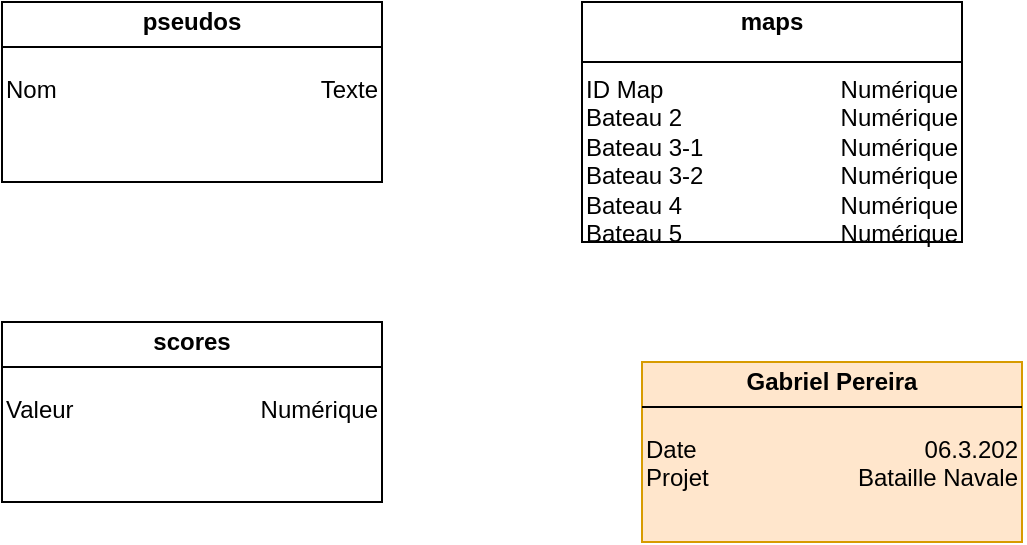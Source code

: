 <mxfile version="12.6.5" type="device"><diagram id="f1OYPHNHomZG20UvjMxM" name="Page-1"><mxGraphModel dx="1086" dy="806" grid="1" gridSize="10" guides="1" tooltips="1" connect="1" arrows="1" fold="1" page="1" pageScale="1" pageWidth="827" pageHeight="1169" math="0" shadow="0"><root><mxCell id="0"/><mxCell id="1" parent="0"/><mxCell id="Yf4QmBJ_JXynt43fwyuV-7" value="" style="group" vertex="1" connectable="0" parent="1"><mxGeometry x="90" y="80" width="190" height="90" as="geometry"/></mxCell><mxCell id="Yf4QmBJ_JXynt43fwyuV-1" value="" style="rounded=0;whiteSpace=wrap;html=1;" vertex="1" parent="Yf4QmBJ_JXynt43fwyuV-7"><mxGeometry width="190" height="90" as="geometry"/></mxCell><mxCell id="Yf4QmBJ_JXynt43fwyuV-2" value="" style="endArrow=none;html=1;entryX=1;entryY=0.25;entryDx=0;entryDy=0;exitX=0;exitY=0.25;exitDx=0;exitDy=0;" edge="1" parent="Yf4QmBJ_JXynt43fwyuV-7" source="Yf4QmBJ_JXynt43fwyuV-1" target="Yf4QmBJ_JXynt43fwyuV-1"><mxGeometry width="50" height="50" relative="1" as="geometry"><mxPoint y="160" as="sourcePoint"/><mxPoint x="50" y="110" as="targetPoint"/></mxGeometry></mxCell><mxCell id="Yf4QmBJ_JXynt43fwyuV-3" value="pseudos" style="text;html=1;strokeColor=none;fillColor=none;align=center;verticalAlign=middle;whiteSpace=wrap;rounded=0;fontStyle=1" vertex="1" parent="Yf4QmBJ_JXynt43fwyuV-7"><mxGeometry x="75" width="40" height="20" as="geometry"/></mxCell><mxCell id="Yf4QmBJ_JXynt43fwyuV-4" value="Nom" style="text;html=1;strokeColor=none;fillColor=none;align=left;verticalAlign=top;whiteSpace=wrap;rounded=0;" vertex="1" parent="Yf4QmBJ_JXynt43fwyuV-7"><mxGeometry y="30" width="90" height="50" as="geometry"/></mxCell><mxCell id="Yf4QmBJ_JXynt43fwyuV-5" value="Texte" style="text;html=1;strokeColor=none;fillColor=none;align=right;verticalAlign=top;whiteSpace=wrap;rounded=0;" vertex="1" parent="Yf4QmBJ_JXynt43fwyuV-7"><mxGeometry x="100" y="30" width="90" height="50" as="geometry"/></mxCell><mxCell id="Yf4QmBJ_JXynt43fwyuV-8" value="" style="group" vertex="1" connectable="0" parent="1"><mxGeometry x="90" y="240" width="190" height="90" as="geometry"/></mxCell><mxCell id="Yf4QmBJ_JXynt43fwyuV-9" value="" style="rounded=0;whiteSpace=wrap;html=1;" vertex="1" parent="Yf4QmBJ_JXynt43fwyuV-8"><mxGeometry width="190" height="90" as="geometry"/></mxCell><mxCell id="Yf4QmBJ_JXynt43fwyuV-10" value="" style="endArrow=none;html=1;entryX=1;entryY=0.25;entryDx=0;entryDy=0;exitX=0;exitY=0.25;exitDx=0;exitDy=0;" edge="1" parent="Yf4QmBJ_JXynt43fwyuV-8" source="Yf4QmBJ_JXynt43fwyuV-9" target="Yf4QmBJ_JXynt43fwyuV-9"><mxGeometry width="50" height="50" relative="1" as="geometry"><mxPoint y="160" as="sourcePoint"/><mxPoint x="50" y="110" as="targetPoint"/></mxGeometry></mxCell><mxCell id="Yf4QmBJ_JXynt43fwyuV-11" value="scores" style="text;html=1;strokeColor=none;fillColor=none;align=center;verticalAlign=middle;whiteSpace=wrap;rounded=0;fontStyle=1" vertex="1" parent="Yf4QmBJ_JXynt43fwyuV-8"><mxGeometry x="75" width="40" height="20" as="geometry"/></mxCell><mxCell id="Yf4QmBJ_JXynt43fwyuV-12" value="Valeur" style="text;html=1;strokeColor=none;fillColor=none;align=left;verticalAlign=top;whiteSpace=wrap;rounded=0;" vertex="1" parent="Yf4QmBJ_JXynt43fwyuV-8"><mxGeometry y="30" width="90" height="50" as="geometry"/></mxCell><mxCell id="Yf4QmBJ_JXynt43fwyuV-13" value="Numérique" style="text;html=1;strokeColor=none;fillColor=none;align=right;verticalAlign=top;whiteSpace=wrap;rounded=0;" vertex="1" parent="Yf4QmBJ_JXynt43fwyuV-8"><mxGeometry x="100" y="30" width="90" height="50" as="geometry"/></mxCell><mxCell id="Yf4QmBJ_JXynt43fwyuV-14" value="" style="group" vertex="1" connectable="0" parent="1"><mxGeometry x="380" y="80" width="190" height="120" as="geometry"/></mxCell><mxCell id="Yf4QmBJ_JXynt43fwyuV-15" value="" style="rounded=0;whiteSpace=wrap;html=1;" vertex="1" parent="Yf4QmBJ_JXynt43fwyuV-14"><mxGeometry width="190" height="120" as="geometry"/></mxCell><mxCell id="Yf4QmBJ_JXynt43fwyuV-16" value="" style="endArrow=none;html=1;entryX=1;entryY=0.25;entryDx=0;entryDy=0;exitX=0;exitY=0.25;exitDx=0;exitDy=0;" edge="1" parent="Yf4QmBJ_JXynt43fwyuV-14" source="Yf4QmBJ_JXynt43fwyuV-15" target="Yf4QmBJ_JXynt43fwyuV-15"><mxGeometry width="50" height="50" relative="1" as="geometry"><mxPoint y="160" as="sourcePoint"/><mxPoint x="50" y="110" as="targetPoint"/></mxGeometry></mxCell><mxCell id="Yf4QmBJ_JXynt43fwyuV-17" value="maps" style="text;html=1;strokeColor=none;fillColor=none;align=center;verticalAlign=middle;whiteSpace=wrap;rounded=0;fontStyle=1" vertex="1" parent="Yf4QmBJ_JXynt43fwyuV-14"><mxGeometry x="75" width="40" height="20" as="geometry"/></mxCell><mxCell id="Yf4QmBJ_JXynt43fwyuV-18" value="ID Map&lt;br&gt;Bateau 2&lt;br&gt;Bateau 3-1&lt;br&gt;Bateau 3-2&lt;br&gt;Bateau 4&lt;br&gt;Bateau 5" style="text;html=1;strokeColor=none;fillColor=none;align=left;verticalAlign=top;whiteSpace=wrap;rounded=0;" vertex="1" parent="Yf4QmBJ_JXynt43fwyuV-14"><mxGeometry y="30" width="90" height="90" as="geometry"/></mxCell><mxCell id="Yf4QmBJ_JXynt43fwyuV-19" value="Numérique&lt;br&gt;Numérique&lt;br&gt;Numérique&lt;br&gt;Numérique&lt;br&gt;Numérique&lt;br&gt;Numérique" style="text;html=1;strokeColor=none;fillColor=none;align=right;verticalAlign=top;whiteSpace=wrap;rounded=0;" vertex="1" parent="Yf4QmBJ_JXynt43fwyuV-14"><mxGeometry x="100" y="30" width="90" height="90" as="geometry"/></mxCell><mxCell id="Yf4QmBJ_JXynt43fwyuV-22" value="" style="group" vertex="1" connectable="0" parent="1"><mxGeometry x="410" y="260" width="190" height="90" as="geometry"/></mxCell><mxCell id="Yf4QmBJ_JXynt43fwyuV-23" value="" style="rounded=0;whiteSpace=wrap;html=1;fillColor=#ffe6cc;strokeColor=#d79b00;" vertex="1" parent="Yf4QmBJ_JXynt43fwyuV-22"><mxGeometry width="190" height="90" as="geometry"/></mxCell><mxCell id="Yf4QmBJ_JXynt43fwyuV-24" value="" style="endArrow=none;html=1;entryX=1;entryY=0.25;entryDx=0;entryDy=0;exitX=0;exitY=0.25;exitDx=0;exitDy=0;" edge="1" parent="Yf4QmBJ_JXynt43fwyuV-22" source="Yf4QmBJ_JXynt43fwyuV-23" target="Yf4QmBJ_JXynt43fwyuV-23"><mxGeometry width="50" height="50" relative="1" as="geometry"><mxPoint y="160" as="sourcePoint"/><mxPoint x="50" y="110" as="targetPoint"/></mxGeometry></mxCell><mxCell id="Yf4QmBJ_JXynt43fwyuV-25" value="Gabriel Pereira" style="text;html=1;strokeColor=none;fillColor=none;align=center;verticalAlign=middle;whiteSpace=wrap;rounded=0;fontStyle=1" vertex="1" parent="Yf4QmBJ_JXynt43fwyuV-22"><mxGeometry x="20" width="150" height="20" as="geometry"/></mxCell><mxCell id="Yf4QmBJ_JXynt43fwyuV-26" value="Date&lt;br&gt;Projet" style="text;html=1;strokeColor=none;fillColor=none;align=left;verticalAlign=top;whiteSpace=wrap;rounded=0;" vertex="1" parent="Yf4QmBJ_JXynt43fwyuV-22"><mxGeometry y="30" width="90" height="50" as="geometry"/></mxCell><mxCell id="Yf4QmBJ_JXynt43fwyuV-27" value="06.3.202&lt;br&gt;Bataille Navale" style="text;html=1;strokeColor=none;fillColor=none;align=right;verticalAlign=top;whiteSpace=wrap;rounded=0;" vertex="1" parent="Yf4QmBJ_JXynt43fwyuV-22"><mxGeometry x="100" y="30" width="90" height="50" as="geometry"/></mxCell></root></mxGraphModel></diagram></mxfile>